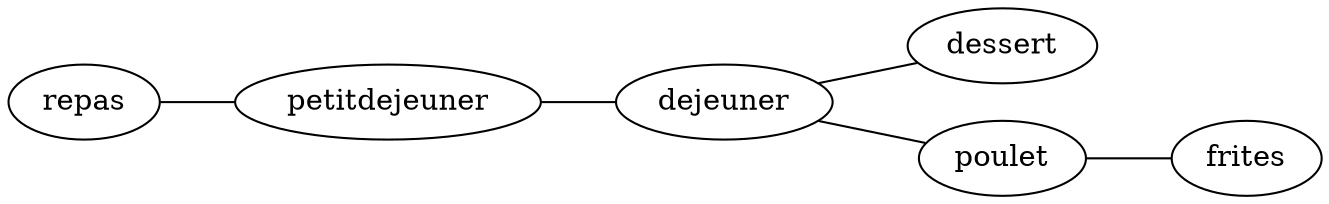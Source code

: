 graph mon_graphe {
  rankdir="LR";
  repas -- petitdejeuner -- dejeuner -- dessert;
  dejeuner -- poulet -- frites;
}
